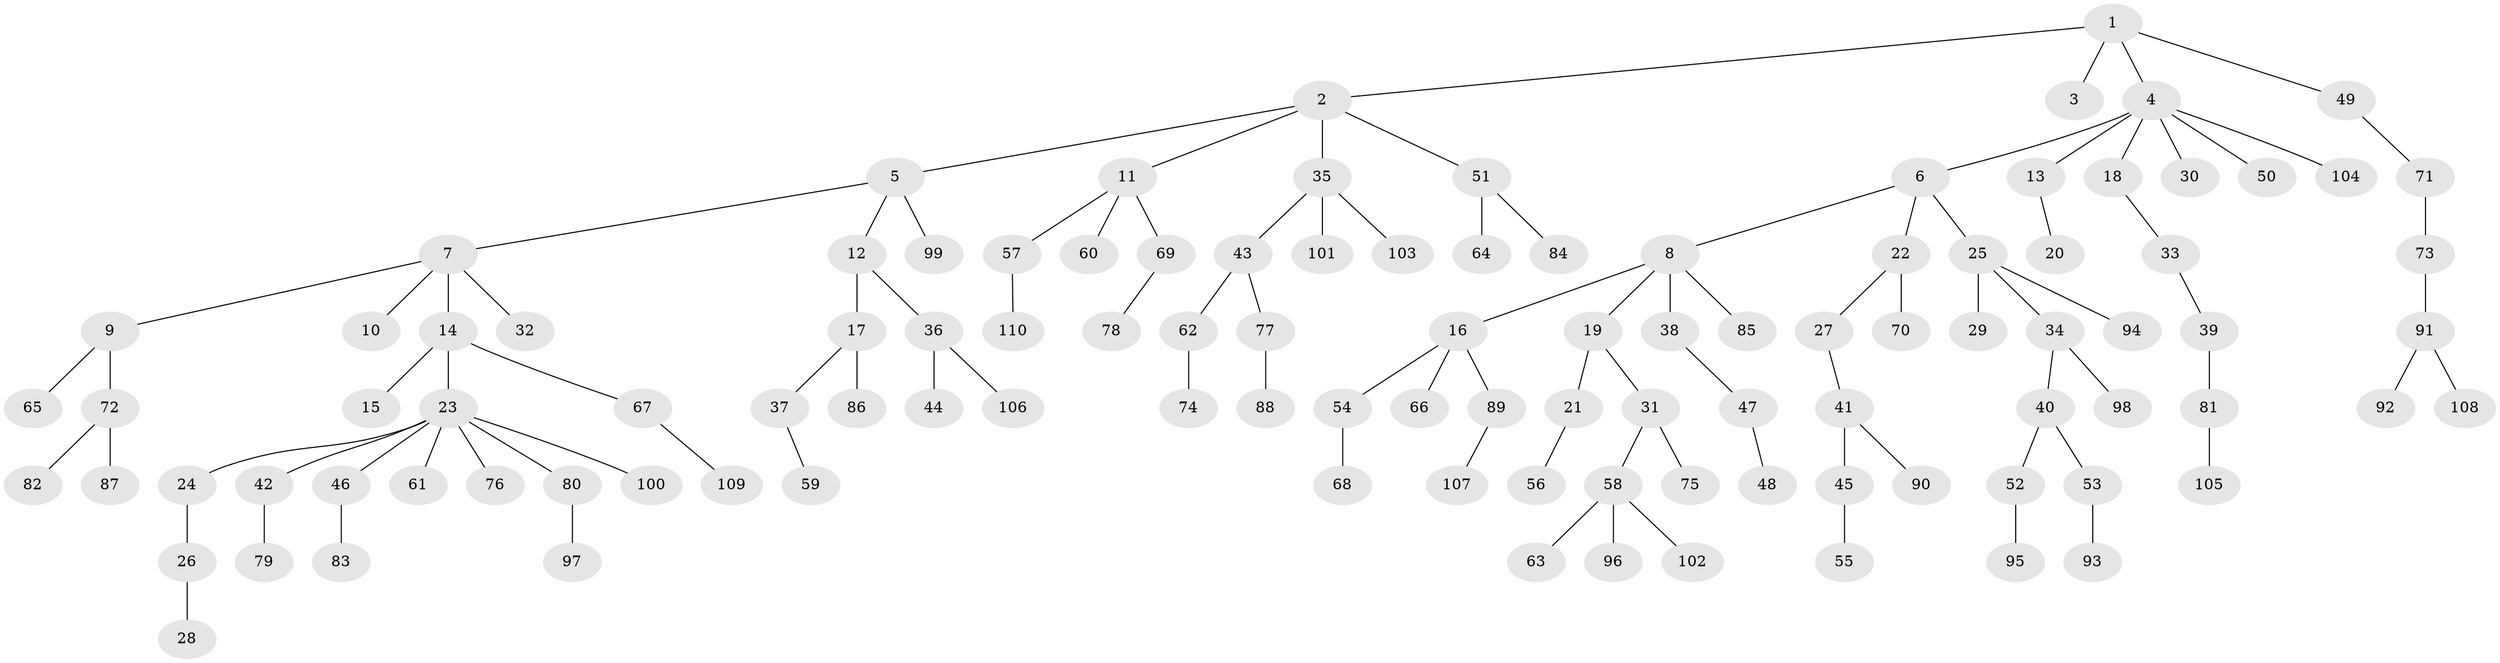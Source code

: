 // Generated by graph-tools (version 1.1) at 2025/11/02/27/25 16:11:25]
// undirected, 110 vertices, 109 edges
graph export_dot {
graph [start="1"]
  node [color=gray90,style=filled];
  1;
  2;
  3;
  4;
  5;
  6;
  7;
  8;
  9;
  10;
  11;
  12;
  13;
  14;
  15;
  16;
  17;
  18;
  19;
  20;
  21;
  22;
  23;
  24;
  25;
  26;
  27;
  28;
  29;
  30;
  31;
  32;
  33;
  34;
  35;
  36;
  37;
  38;
  39;
  40;
  41;
  42;
  43;
  44;
  45;
  46;
  47;
  48;
  49;
  50;
  51;
  52;
  53;
  54;
  55;
  56;
  57;
  58;
  59;
  60;
  61;
  62;
  63;
  64;
  65;
  66;
  67;
  68;
  69;
  70;
  71;
  72;
  73;
  74;
  75;
  76;
  77;
  78;
  79;
  80;
  81;
  82;
  83;
  84;
  85;
  86;
  87;
  88;
  89;
  90;
  91;
  92;
  93;
  94;
  95;
  96;
  97;
  98;
  99;
  100;
  101;
  102;
  103;
  104;
  105;
  106;
  107;
  108;
  109;
  110;
  1 -- 2;
  1 -- 3;
  1 -- 4;
  1 -- 49;
  2 -- 5;
  2 -- 11;
  2 -- 35;
  2 -- 51;
  4 -- 6;
  4 -- 13;
  4 -- 18;
  4 -- 30;
  4 -- 50;
  4 -- 104;
  5 -- 7;
  5 -- 12;
  5 -- 99;
  6 -- 8;
  6 -- 22;
  6 -- 25;
  7 -- 9;
  7 -- 10;
  7 -- 14;
  7 -- 32;
  8 -- 16;
  8 -- 19;
  8 -- 38;
  8 -- 85;
  9 -- 65;
  9 -- 72;
  11 -- 57;
  11 -- 60;
  11 -- 69;
  12 -- 17;
  12 -- 36;
  13 -- 20;
  14 -- 15;
  14 -- 23;
  14 -- 67;
  16 -- 54;
  16 -- 66;
  16 -- 89;
  17 -- 37;
  17 -- 86;
  18 -- 33;
  19 -- 21;
  19 -- 31;
  21 -- 56;
  22 -- 27;
  22 -- 70;
  23 -- 24;
  23 -- 42;
  23 -- 46;
  23 -- 61;
  23 -- 76;
  23 -- 80;
  23 -- 100;
  24 -- 26;
  25 -- 29;
  25 -- 34;
  25 -- 94;
  26 -- 28;
  27 -- 41;
  31 -- 58;
  31 -- 75;
  33 -- 39;
  34 -- 40;
  34 -- 98;
  35 -- 43;
  35 -- 101;
  35 -- 103;
  36 -- 44;
  36 -- 106;
  37 -- 59;
  38 -- 47;
  39 -- 81;
  40 -- 52;
  40 -- 53;
  41 -- 45;
  41 -- 90;
  42 -- 79;
  43 -- 62;
  43 -- 77;
  45 -- 55;
  46 -- 83;
  47 -- 48;
  49 -- 71;
  51 -- 64;
  51 -- 84;
  52 -- 95;
  53 -- 93;
  54 -- 68;
  57 -- 110;
  58 -- 63;
  58 -- 96;
  58 -- 102;
  62 -- 74;
  67 -- 109;
  69 -- 78;
  71 -- 73;
  72 -- 82;
  72 -- 87;
  73 -- 91;
  77 -- 88;
  80 -- 97;
  81 -- 105;
  89 -- 107;
  91 -- 92;
  91 -- 108;
}

